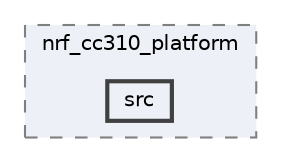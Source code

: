digraph "build/zephyr/CMakeFiles/zephyr.dir/home/rt/ncs/nrfxlib/crypto/nrf_cc310_platform/src"
{
 // LATEX_PDF_SIZE
  bgcolor="transparent";
  edge [fontname=Helvetica,fontsize=10,labelfontname=Helvetica,labelfontsize=10];
  node [fontname=Helvetica,fontsize=10,shape=box,height=0.2,width=0.4];
  compound=true
  subgraph clusterdir_990e7630fd26f99c80e719117ec5edac {
    graph [ bgcolor="#edf0f7", pencolor="grey50", label="nrf_cc310_platform", fontname=Helvetica,fontsize=10 style="filled,dashed", URL="dir_990e7630fd26f99c80e719117ec5edac.html",tooltip=""]
  dir_7d141a7eb374d9f59b5a25f7a6c69a68 [label="src", fillcolor="#edf0f7", color="grey25", style="filled,bold", URL="dir_7d141a7eb374d9f59b5a25f7a6c69a68.html",tooltip=""];
  }
}
